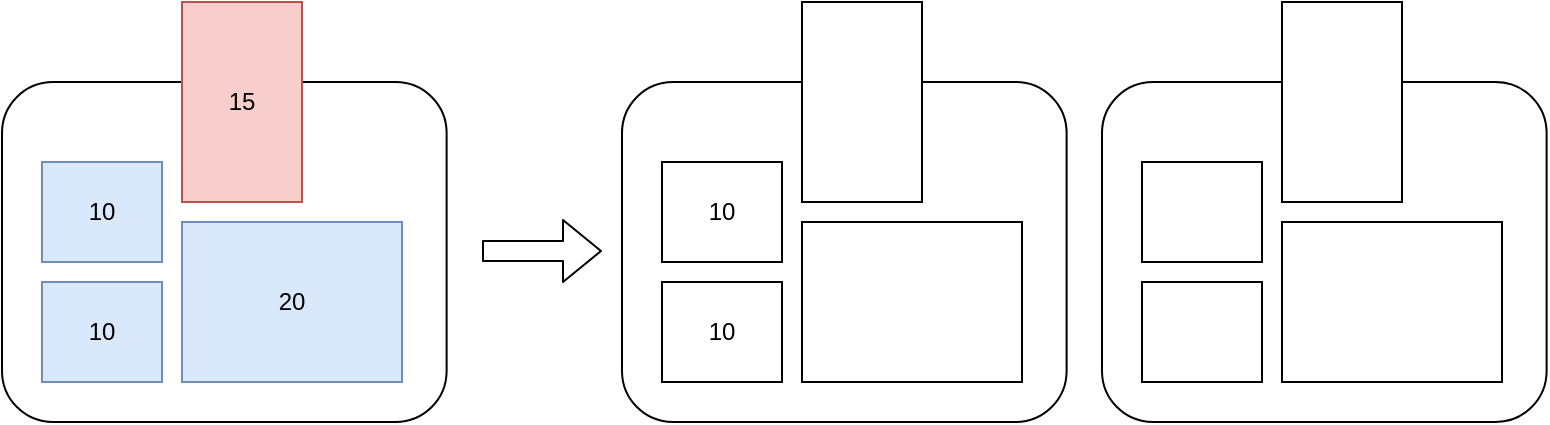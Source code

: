<mxfile version="14.4.9" type="github">
  <diagram id="VcwXtsxAqvqli3GGBTht" name="Page-1">
    <mxGraphModel dx="1422" dy="804" grid="1" gridSize="10" guides="1" tooltips="1" connect="1" arrows="1" fold="1" page="1" pageScale="1" pageWidth="850" pageHeight="1100" math="0" shadow="0">
      <root>
        <mxCell id="0" />
        <mxCell id="1" parent="0" />
        <mxCell id="AtN4Yc3aaycDDXfkC4gF-1" value="" style="rounded=1;whiteSpace=wrap;html=1;" vertex="1" parent="1">
          <mxGeometry x="50" y="100" width="222.31" height="170" as="geometry" />
        </mxCell>
        <mxCell id="AtN4Yc3aaycDDXfkC4gF-2" value="10" style="rounded=0;whiteSpace=wrap;html=1;direction=south;fillColor=#dae8fc;strokeColor=#6c8ebf;" vertex="1" parent="1">
          <mxGeometry x="70" y="200" width="60" height="50" as="geometry" />
        </mxCell>
        <mxCell id="AtN4Yc3aaycDDXfkC4gF-3" value="10" style="rounded=0;whiteSpace=wrap;html=1;fillColor=#dae8fc;strokeColor=#6c8ebf;" vertex="1" parent="1">
          <mxGeometry x="70" y="140" width="60" height="50" as="geometry" />
        </mxCell>
        <mxCell id="AtN4Yc3aaycDDXfkC4gF-4" value="20" style="rounded=0;whiteSpace=wrap;html=1;direction=south;fillColor=#dae8fc;strokeColor=#6c8ebf;" vertex="1" parent="1">
          <mxGeometry x="140" y="170" width="110" height="80" as="geometry" />
        </mxCell>
        <mxCell id="AtN4Yc3aaycDDXfkC4gF-5" value="15" style="rounded=0;whiteSpace=wrap;html=1;fillColor=#f8cecc;strokeColor=#b85450;" vertex="1" parent="1">
          <mxGeometry x="140" y="60" width="60" height="100" as="geometry" />
        </mxCell>
        <mxCell id="AtN4Yc3aaycDDXfkC4gF-6" value="" style="rounded=1;whiteSpace=wrap;html=1;" vertex="1" parent="1">
          <mxGeometry x="360" y="100" width="222.31" height="170" as="geometry" />
        </mxCell>
        <mxCell id="AtN4Yc3aaycDDXfkC4gF-7" value="10" style="rounded=0;whiteSpace=wrap;html=1;direction=south;" vertex="1" parent="1">
          <mxGeometry x="380" y="200" width="60" height="50" as="geometry" />
        </mxCell>
        <mxCell id="AtN4Yc3aaycDDXfkC4gF-8" value="10" style="rounded=0;whiteSpace=wrap;html=1;" vertex="1" parent="1">
          <mxGeometry x="380" y="140" width="60" height="50" as="geometry" />
        </mxCell>
        <mxCell id="AtN4Yc3aaycDDXfkC4gF-9" value="" style="rounded=0;whiteSpace=wrap;html=1;direction=south;" vertex="1" parent="1">
          <mxGeometry x="450" y="170" width="110" height="80" as="geometry" />
        </mxCell>
        <mxCell id="AtN4Yc3aaycDDXfkC4gF-10" value="" style="rounded=0;whiteSpace=wrap;html=1;" vertex="1" parent="1">
          <mxGeometry x="450" y="60" width="60" height="100" as="geometry" />
        </mxCell>
        <mxCell id="AtN4Yc3aaycDDXfkC4gF-11" value="" style="rounded=1;whiteSpace=wrap;html=1;" vertex="1" parent="1">
          <mxGeometry x="600" y="100" width="222.31" height="170" as="geometry" />
        </mxCell>
        <mxCell id="AtN4Yc3aaycDDXfkC4gF-12" value="" style="rounded=0;whiteSpace=wrap;html=1;direction=south;" vertex="1" parent="1">
          <mxGeometry x="620" y="200" width="60" height="50" as="geometry" />
        </mxCell>
        <mxCell id="AtN4Yc3aaycDDXfkC4gF-13" value="" style="rounded=0;whiteSpace=wrap;html=1;" vertex="1" parent="1">
          <mxGeometry x="620" y="140" width="60" height="50" as="geometry" />
        </mxCell>
        <mxCell id="AtN4Yc3aaycDDXfkC4gF-14" value="" style="rounded=0;whiteSpace=wrap;html=1;direction=south;" vertex="1" parent="1">
          <mxGeometry x="690" y="170" width="110" height="80" as="geometry" />
        </mxCell>
        <mxCell id="AtN4Yc3aaycDDXfkC4gF-15" value="" style="rounded=0;whiteSpace=wrap;html=1;" vertex="1" parent="1">
          <mxGeometry x="690" y="60" width="60" height="100" as="geometry" />
        </mxCell>
        <mxCell id="AtN4Yc3aaycDDXfkC4gF-16" value="" style="shape=flexArrow;endArrow=classic;html=1;" edge="1" parent="1">
          <mxGeometry width="50" height="50" relative="1" as="geometry">
            <mxPoint x="290" y="184.5" as="sourcePoint" />
            <mxPoint x="350" y="184.5" as="targetPoint" />
          </mxGeometry>
        </mxCell>
      </root>
    </mxGraphModel>
  </diagram>
</mxfile>
